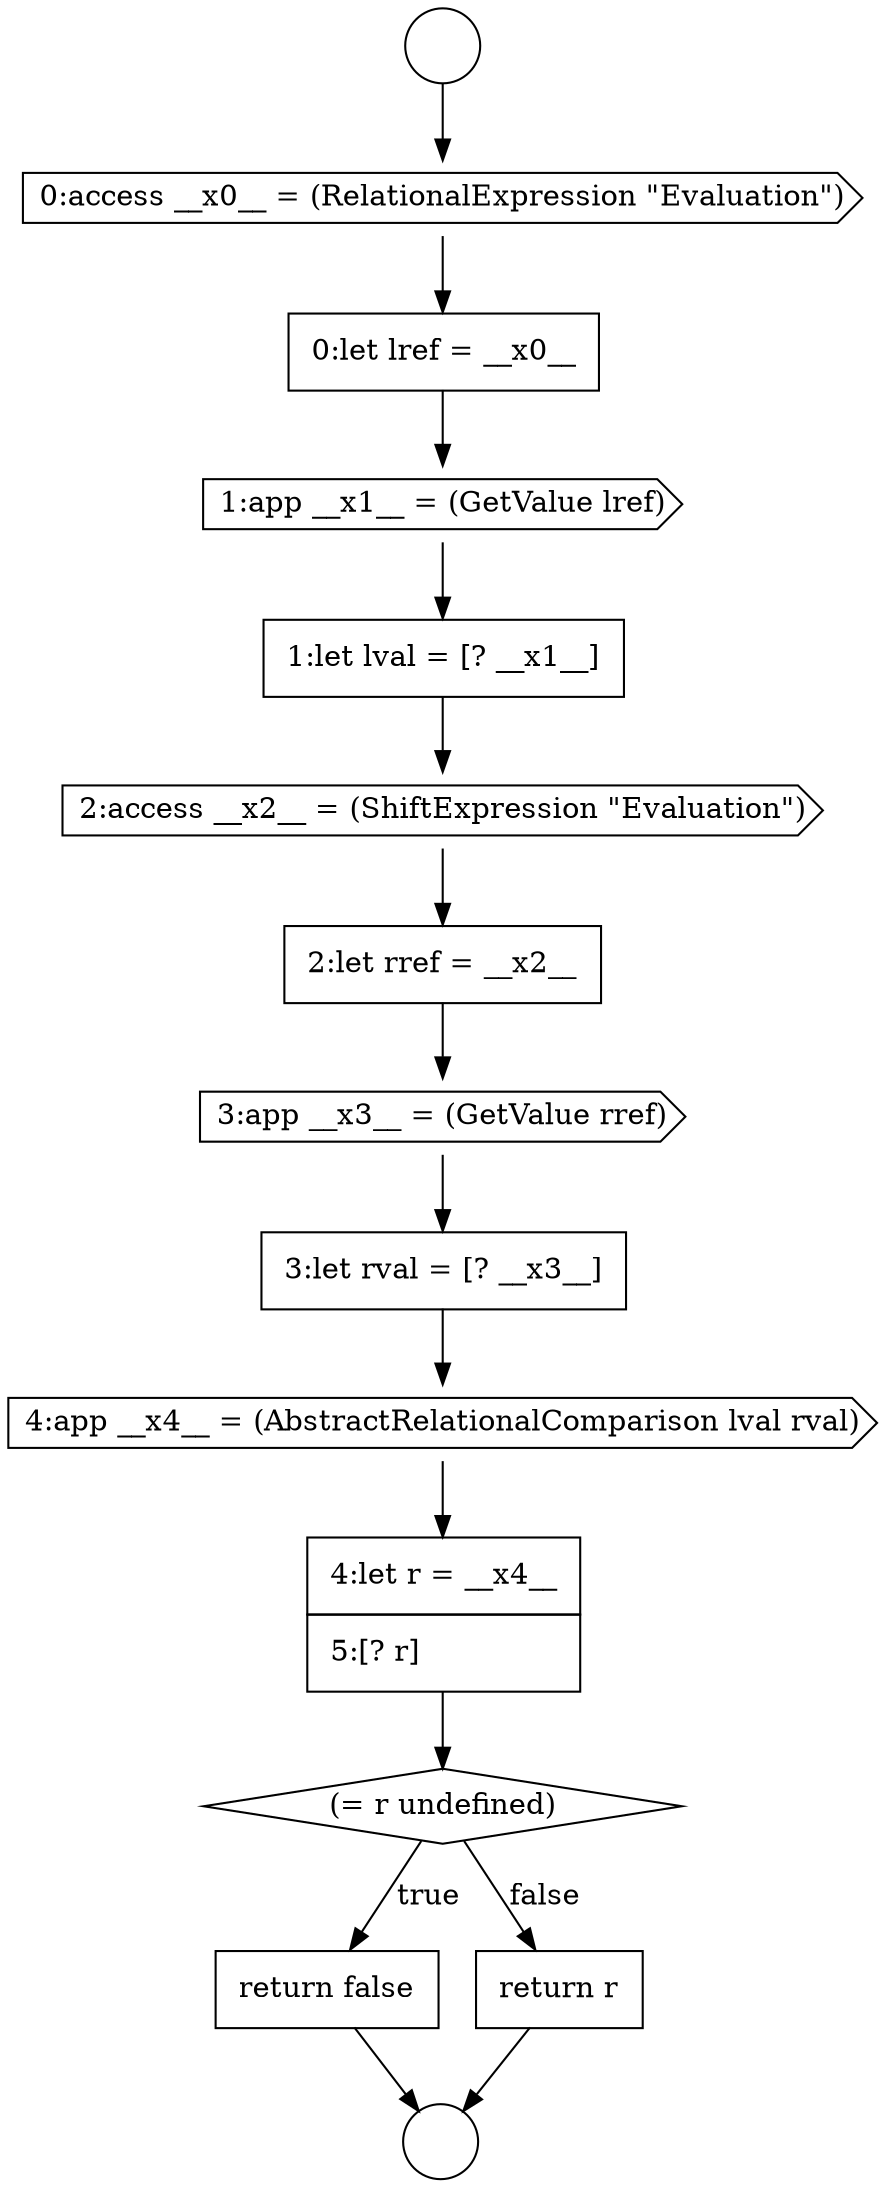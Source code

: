 digraph {
  node4807 [shape=none, margin=0, label=<<font color="black">
    <table border="0" cellborder="1" cellspacing="0" cellpadding="10">
      <tr><td align="left">return false</td></tr>
    </table>
  </font>> color="black" fillcolor="white" style=filled]
  node4803 [shape=none, margin=0, label=<<font color="black">
    <table border="0" cellborder="1" cellspacing="0" cellpadding="10">
      <tr><td align="left">3:let rval = [? __x3__]</td></tr>
    </table>
  </font>> color="black" fillcolor="white" style=filled]
  node4798 [shape=cds, label=<<font color="black">1:app __x1__ = (GetValue lref)</font>> color="black" fillcolor="white" style=filled]
  node4808 [shape=none, margin=0, label=<<font color="black">
    <table border="0" cellborder="1" cellspacing="0" cellpadding="10">
      <tr><td align="left">return r</td></tr>
    </table>
  </font>> color="black" fillcolor="white" style=filled]
  node4804 [shape=cds, label=<<font color="black">4:app __x4__ = (AbstractRelationalComparison lval rval)</font>> color="black" fillcolor="white" style=filled]
  node4797 [shape=none, margin=0, label=<<font color="black">
    <table border="0" cellborder="1" cellspacing="0" cellpadding="10">
      <tr><td align="left">0:let lref = __x0__</td></tr>
    </table>
  </font>> color="black" fillcolor="white" style=filled]
  node4801 [shape=none, margin=0, label=<<font color="black">
    <table border="0" cellborder="1" cellspacing="0" cellpadding="10">
      <tr><td align="left">2:let rref = __x2__</td></tr>
    </table>
  </font>> color="black" fillcolor="white" style=filled]
  node4796 [shape=cds, label=<<font color="black">0:access __x0__ = (RelationalExpression &quot;Evaluation&quot;)</font>> color="black" fillcolor="white" style=filled]
  node4805 [shape=none, margin=0, label=<<font color="black">
    <table border="0" cellborder="1" cellspacing="0" cellpadding="10">
      <tr><td align="left">4:let r = __x4__</td></tr>
      <tr><td align="left">5:[? r]</td></tr>
    </table>
  </font>> color="black" fillcolor="white" style=filled]
  node4800 [shape=cds, label=<<font color="black">2:access __x2__ = (ShiftExpression &quot;Evaluation&quot;)</font>> color="black" fillcolor="white" style=filled]
  node4806 [shape=diamond, label=<<font color="black">(= r undefined)</font>> color="black" fillcolor="white" style=filled]
  node4794 [shape=circle label=" " color="black" fillcolor="white" style=filled]
  node4799 [shape=none, margin=0, label=<<font color="black">
    <table border="0" cellborder="1" cellspacing="0" cellpadding="10">
      <tr><td align="left">1:let lval = [? __x1__]</td></tr>
    </table>
  </font>> color="black" fillcolor="white" style=filled]
  node4802 [shape=cds, label=<<font color="black">3:app __x3__ = (GetValue rref)</font>> color="black" fillcolor="white" style=filled]
  node4795 [shape=circle label=" " color="black" fillcolor="white" style=filled]
  node4802 -> node4803 [ color="black"]
  node4803 -> node4804 [ color="black"]
  node4800 -> node4801 [ color="black"]
  node4801 -> node4802 [ color="black"]
  node4797 -> node4798 [ color="black"]
  node4806 -> node4807 [label=<<font color="black">true</font>> color="black"]
  node4806 -> node4808 [label=<<font color="black">false</font>> color="black"]
  node4805 -> node4806 [ color="black"]
  node4807 -> node4795 [ color="black"]
  node4808 -> node4795 [ color="black"]
  node4798 -> node4799 [ color="black"]
  node4796 -> node4797 [ color="black"]
  node4799 -> node4800 [ color="black"]
  node4794 -> node4796 [ color="black"]
  node4804 -> node4805 [ color="black"]
}
